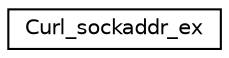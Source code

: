 digraph "Graphical Class Hierarchy"
{
  edge [fontname="Helvetica",fontsize="10",labelfontname="Helvetica",labelfontsize="10"];
  node [fontname="Helvetica",fontsize="10",shape=record];
  rankdir="LR";
  Node0 [label="Curl_sockaddr_ex",height=0.2,width=0.4,color="black", fillcolor="white", style="filled",URL="$struct_curl__sockaddr__ex.html"];
}
